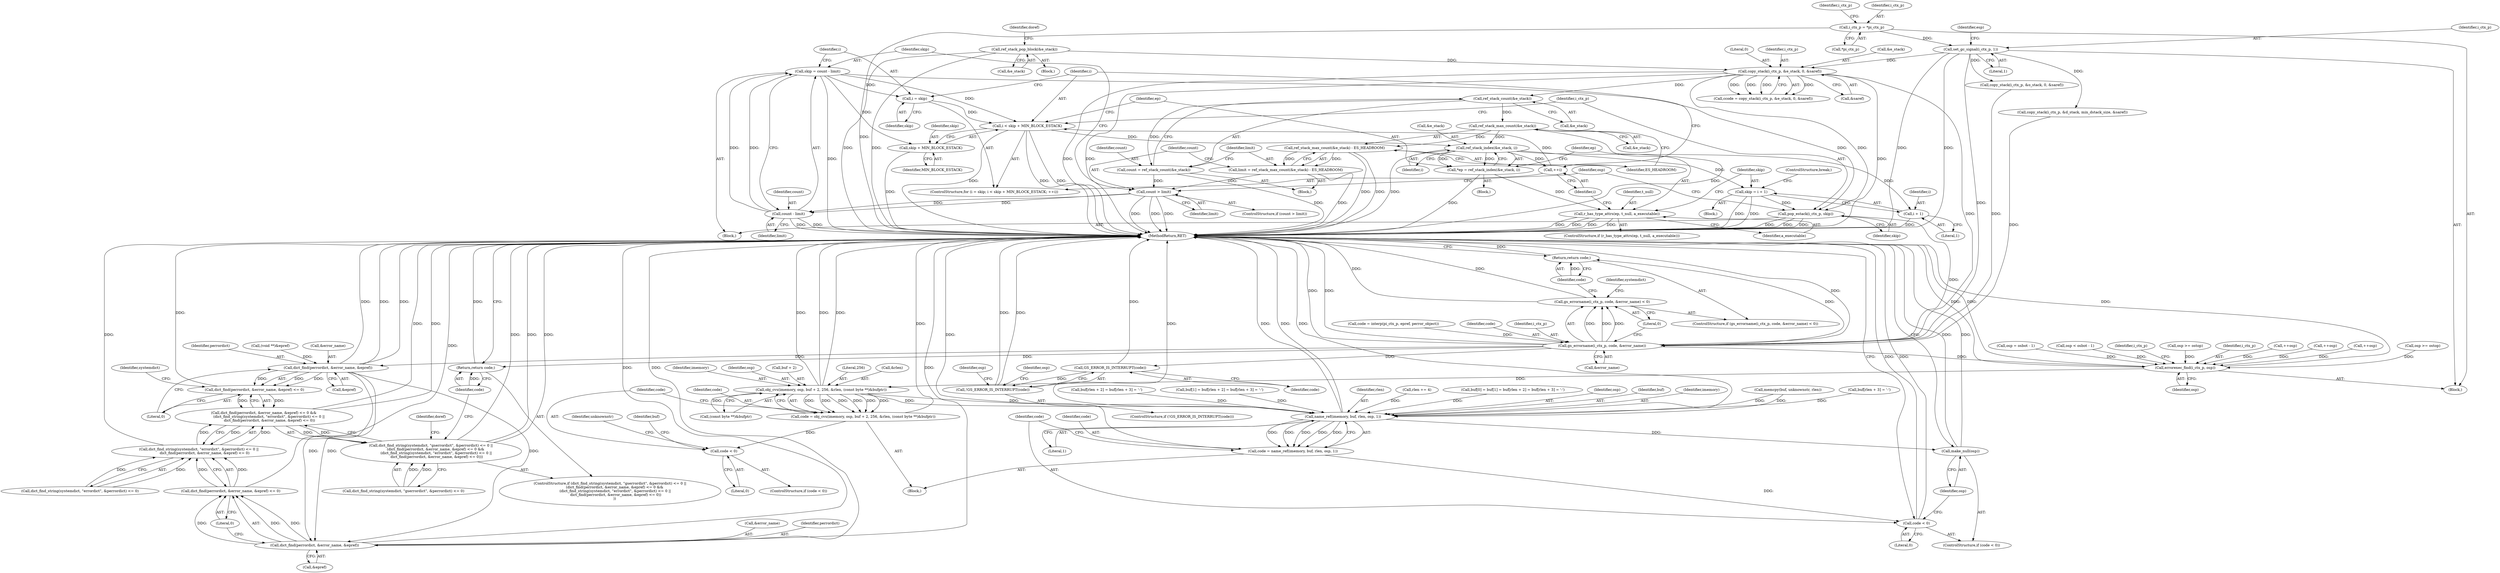 digraph "1_ghostscript_a6807394bd94b708be24758287b606154daaaed9@integer" {
"1000500" [label="(Call,skip = count - limit)"];
"1000502" [label="(Call,count - limit)"];
"1000495" [label="(Call,count > limit)"];
"1000481" [label="(Call,count = ref_stack_count(&e_stack))"];
"1000483" [label="(Call,ref_stack_count(&e_stack))"];
"1000466" [label="(Call,copy_stack(i_ctx_p, &e_stack, 0, &saref))"];
"1000264" [label="(Call,set_gc_signal(i_ctx_p, 1))"];
"1000235" [label="(Call,i_ctx_p = *pi_ctx_p)"];
"1000326" [label="(Call,ref_stack_pop_block(&e_stack))"];
"1000487" [label="(Call,limit = ref_stack_max_count(&e_stack) - ES_HEADROOM)"];
"1000489" [label="(Call,ref_stack_max_count(&e_stack) - ES_HEADROOM)"];
"1000490" [label="(Call,ref_stack_max_count(&e_stack))"];
"1000507" [label="(Call,i = skip)"];
"1000510" [label="(Call,i < skip + MIN_BLOCK_ESTACK)"];
"1000521" [label="(Call,ref_stack_index(&e_stack, i))"];
"1000515" [label="(Call,++i)"];
"1000519" [label="(Call,*ep = ref_stack_index(&e_stack, i))"];
"1000526" [label="(Call,r_has_type_attrs(ep, t_null, a_executable))"];
"1000531" [label="(Call,skip = i + 1)"];
"1000537" [label="(Call,pop_estack(i_ctx_p, skip))"];
"1000629" [label="(Call,gs_errorname(i_ctx_p, code, &error_name))"];
"1000628" [label="(Call,gs_errorname(i_ctx_p, code, &error_name) < 0)"];
"1000635" [label="(Return,return code;)"];
"1000648" [label="(Call,dict_find(perrordict, &error_name, &epref))"];
"1000647" [label="(Call,dict_find(perrordict, &error_name, &epref) <= 0)"];
"1000646" [label="(Call,dict_find(perrordict, &error_name, &epref) <= 0 &&\n         (dict_find_string(systemdict, \"errordict\", &perrordict) <= 0 ||\n          dict_find(perrordict, &error_name, &epref) <= 0))"];
"1000638" [label="(Call,dict_find_string(systemdict, \"gserrordict\", &perrordict) <= 0 ||\n        (dict_find(perrordict, &error_name, &epref) <= 0 &&\n         (dict_find_string(systemdict, \"errordict\", &perrordict) <= 0 ||\n          dict_find(perrordict, &error_name, &epref) <= 0)))"];
"1000655" [label="(Call,dict_find_string(systemdict, \"errordict\", &perrordict) <= 0 ||\n          dict_find(perrordict, &error_name, &epref) <= 0)"];
"1000664" [label="(Call,dict_find(perrordict, &error_name, &epref))"];
"1000663" [label="(Call,dict_find(perrordict, &error_name, &epref) <= 0)"];
"1000671" [label="(Return,return code;)"];
"1000683" [label="(Call,GS_ERROR_IS_INTERRUPT(code))"];
"1000682" [label="(Call,!GS_ERROR_IS_INTERRUPT(code))"];
"1000703" [label="(Call,errorexec_find(i_ctx_p, osp))"];
"1000713" [label="(Call,obj_cvs(imemory, osp, buf + 2, 256, &rlen, (const byte **)&bufptr))"];
"1000711" [label="(Call,code = obj_cvs(imemory, osp, buf + 2, 256, &rlen, (const byte **)&bufptr))"];
"1000727" [label="(Call,code < 0)"];
"1000771" [label="(Call,name_ref(imemory, buf, rlen, osp, 1))"];
"1000769" [label="(Call,code = name_ref(imemory, buf, rlen, osp, 1))"];
"1000778" [label="(Call,code < 0)"];
"1000781" [label="(Call,make_null(osp))"];
"1000533" [label="(Call,i + 1)"];
"1000512" [label="(Call,skip + MIN_BLOCK_ESTACK)"];
"1000700" [label="(Identifier,osp)"];
"1000490" [label="(Call,ref_stack_max_count(&e_stack))"];
"1000649" [label="(Identifier,perrordict)"];
"1000638" [label="(Call,dict_find_string(systemdict, \"gserrordict\", &perrordict) <= 0 ||\n        (dict_find(perrordict, &error_name, &epref) <= 0 &&\n         (dict_find_string(systemdict, \"errordict\", &perrordict) <= 0 ||\n          dict_find(perrordict, &error_name, &epref) <= 0)))"];
"1000491" [label="(Call,&e_stack)"];
"1000672" [label="(Identifier,code)"];
"1000687" [label="(Identifier,osp)"];
"1000689" [label="(Call,osp >= ostop)"];
"1000330" [label="(Identifier,doref)"];
"1000327" [label="(Call,&e_stack)"];
"1000726" [label="(ControlStructure,if (code < 0))"];
"1000634" [label="(Literal,0)"];
"1000782" [label="(Identifier,osp)"];
"1000532" [label="(Identifier,skip)"];
"1000269" [label="(Identifier,esp)"];
"1000479" [label="(Block,)"];
"1000780" [label="(Literal,0)"];
"1000537" [label="(Call,pop_estack(i_ctx_p, skip))"];
"1000783" [label="(MethodReturn,RET)"];
"1000139" [label="(Block,)"];
"1000727" [label="(Call,code < 0)"];
"1000747" [label="(Identifier,buf)"];
"1000528" [label="(Identifier,t_null)"];
"1000507" [label="(Call,i = skip)"];
"1000531" [label="(Call,skip = i + 1)"];
"1000674" [label="(Identifier,doref)"];
"1000377" [label="(Call,osp = osbot - 1)"];
"1000636" [label="(Identifier,code)"];
"1000647" [label="(Call,dict_find(perrordict, &error_name, &epref) <= 0)"];
"1000517" [label="(Block,)"];
"1000668" [label="(Call,&epref)"];
"1000326" [label="(Call,ref_stack_pop_block(&e_stack))"];
"1000778" [label="(Call,code < 0)"];
"1000538" [label="(Identifier,i_ctx_p)"];
"1000471" [label="(Call,&saref)"];
"1000527" [label="(Identifier,ep)"];
"1000722" [label="(Call,(const byte **)&bufptr)"];
"1000244" [label="(Identifier,i_ctx_p)"];
"1000203" [label="(Call,(void **)&epref)"];
"1000774" [label="(Identifier,rlen)"];
"1000635" [label="(Return,return code;)"];
"1000508" [label="(Identifier,i)"];
"1000641" [label="(Identifier,systemdict)"];
"1000733" [label="(Identifier,unknownstr)"];
"1000629" [label="(Call,gs_errorname(i_ctx_p, code, &error_name))"];
"1000372" [label="(Call,osp < osbot - 1)"];
"1000716" [label="(Call,buf + 2)"];
"1000708" [label="(Identifier,i_ctx_p)"];
"1000516" [label="(Identifier,i)"];
"1000536" [label="(ControlStructure,break;)"];
"1000684" [label="(Identifier,code)"];
"1000449" [label="(Call,osp >= ostop)"];
"1000666" [label="(Call,&error_name)"];
"1000525" [label="(ControlStructure,if (r_has_type_attrs(ep, t_null, a_executable)))"];
"1000710" [label="(Block,)"];
"1000543" [label="(Identifier,osp)"];
"1000766" [label="(Call,rlen += 4)"];
"1000513" [label="(Identifier,skip)"];
"1000712" [label="(Identifier,code)"];
"1000745" [label="(Call,buf[0] = buf[1] = buf[rlen + 2] = buf[rlen + 3] = '-')"];
"1000266" [label="(Literal,1)"];
"1000529" [label="(Identifier,a_executable)"];
"1000713" [label="(Call,obj_cvs(imemory, osp, buf + 2, 256, &rlen, (const byte **)&bufptr))"];
"1000775" [label="(Identifier,osp)"];
"1000704" [label="(Identifier,i_ctx_p)"];
"1000773" [label="(Identifier,buf)"];
"1000535" [label="(Literal,1)"];
"1000464" [label="(Call,ccode = copy_stack(i_ctx_p, &e_stack, 0, &saref))"];
"1000665" [label="(Identifier,perrordict)"];
"1000521" [label="(Call,ref_stack_index(&e_stack, i))"];
"1000526" [label="(Call,r_has_type_attrs(ep, t_null, a_executable))"];
"1000646" [label="(Call,dict_find(perrordict, &error_name, &epref) <= 0 &&\n         (dict_find_string(systemdict, \"errordict\", &perrordict) <= 0 ||\n          dict_find(perrordict, &error_name, &epref) <= 0))"];
"1000654" [label="(Literal,0)"];
"1000496" [label="(Identifier,count)"];
"1000520" [label="(Identifier,ep)"];
"1000777" [label="(ControlStructure,if (code < 0))"];
"1000581" [label="(Call,copy_stack(i_ctx_p, &o_stack, 0, &saref))"];
"1000522" [label="(Call,&e_stack)"];
"1000498" [label="(Block,)"];
"1000637" [label="(ControlStructure,if (dict_find_string(systemdict, \"gserrordict\", &perrordict) <= 0 ||\n        (dict_find(perrordict, &error_name, &epref) <= 0 &&\n         (dict_find_string(systemdict, \"errordict\", &perrordict) <= 0 ||\n          dict_find(perrordict, &error_name, &epref) <= 0))\n        ))"];
"1000639" [label="(Call,dict_find_string(systemdict, \"gserrordict\", &perrordict) <= 0)"];
"1000628" [label="(Call,gs_errorname(i_ctx_p, code, &error_name) < 0)"];
"1000719" [label="(Literal,256)"];
"1000511" [label="(Identifier,i)"];
"1000772" [label="(Identifier,imemory)"];
"1000720" [label="(Call,&rlen)"];
"1000648" [label="(Call,dict_find(perrordict, &error_name, &epref))"];
"1000470" [label="(Literal,0)"];
"1000236" [label="(Identifier,i_ctx_p)"];
"1000729" [label="(Literal,0)"];
"1000515" [label="(Call,++i)"];
"1000235" [label="(Call,i_ctx_p = *pi_ctx_p)"];
"1000502" [label="(Call,count - limit)"];
"1000514" [label="(Identifier,MIN_BLOCK_ESTACK)"];
"1000739" [label="(Call,memcpy(buf, unknownstr, rlen))"];
"1000489" [label="(Call,ref_stack_max_count(&e_stack) - ES_HEADROOM)"];
"1000488" [label="(Identifier,limit)"];
"1000682" [label="(Call,!GS_ERROR_IS_INTERRUPT(code))"];
"1000265" [label="(Identifier,i_ctx_p)"];
"1000482" [label="(Identifier,count)"];
"1000504" [label="(Identifier,limit)"];
"1000466" [label="(Call,copy_stack(i_ctx_p, &e_stack, 0, &saref))"];
"1000779" [label="(Identifier,code)"];
"1000509" [label="(Identifier,skip)"];
"1000627" [label="(ControlStructure,if (gs_errorname(i_ctx_p, code, &error_name) < 0))"];
"1000229" [label="(Call,code = interp(pi_ctx_p, epref, perror_object))"];
"1000481" [label="(Call,count = ref_stack_count(&e_stack))"];
"1000542" [label="(Call,++osp)"];
"1000728" [label="(Identifier,code)"];
"1000705" [label="(Identifier,osp)"];
"1000510" [label="(Call,i < skip + MIN_BLOCK_ESTACK)"];
"1000512" [label="(Call,skip + MIN_BLOCK_ESTACK)"];
"1000424" [label="(Call,++osp)"];
"1000533" [label="(Call,i + 1)"];
"1000493" [label="(Identifier,ES_HEADROOM)"];
"1000497" [label="(Identifier,limit)"];
"1000632" [label="(Call,&error_name)"];
"1000524" [label="(Identifier,i)"];
"1000769" [label="(Call,code = name_ref(imemory, buf, rlen, osp, 1))"];
"1000759" [label="(Call,buf[rlen + 3] = '-')"];
"1000237" [label="(Call,*pi_ctx_p)"];
"1000703" [label="(Call,errorexec_find(i_ctx_p, osp))"];
"1000530" [label="(Block,)"];
"1000770" [label="(Identifier,code)"];
"1000631" [label="(Identifier,code)"];
"1000539" [label="(Identifier,skip)"];
"1000404" [label="(Call,copy_stack(i_ctx_p, &d_stack, min_dstack_size, &saref))"];
"1000656" [label="(Call,dict_find_string(systemdict, \"errordict\", &perrordict) <= 0)"];
"1000681" [label="(ControlStructure,if (!GS_ERROR_IS_INTERRUPT(code)))"];
"1000467" [label="(Identifier,i_ctx_p)"];
"1000500" [label="(Call,skip = count - limit)"];
"1000494" [label="(ControlStructure,if (count > limit))"];
"1000483" [label="(Call,ref_stack_count(&e_stack))"];
"1000652" [label="(Call,&epref)"];
"1000599" [label="(Call,++osp)"];
"1000519" [label="(Call,*ep = ref_stack_index(&e_stack, i))"];
"1000664" [label="(Call,dict_find(perrordict, &error_name, &epref))"];
"1000276" [label="(Block,)"];
"1000506" [label="(ControlStructure,for (i = skip; i < skip + MIN_BLOCK_ESTACK; ++i))"];
"1000714" [label="(Identifier,imemory)"];
"1000753" [label="(Call,buf[rlen + 2] = buf[rlen + 3] = '-')"];
"1000264" [label="(Call,set_gc_signal(i_ctx_p, 1))"];
"1000671" [label="(Return,return code;)"];
"1000655" [label="(Call,dict_find_string(systemdict, \"errordict\", &perrordict) <= 0 ||\n          dict_find(perrordict, &error_name, &epref) <= 0)"];
"1000711" [label="(Call,code = obj_cvs(imemory, osp, buf + 2, 256, &rlen, (const byte **)&bufptr))"];
"1000650" [label="(Call,&error_name)"];
"1000663" [label="(Call,dict_find(perrordict, &error_name, &epref) <= 0)"];
"1000771" [label="(Call,name_ref(imemory, buf, rlen, osp, 1))"];
"1000658" [label="(Identifier,systemdict)"];
"1000503" [label="(Identifier,count)"];
"1000534" [label="(Identifier,i)"];
"1000484" [label="(Call,&e_stack)"];
"1000468" [label="(Call,&e_stack)"];
"1000630" [label="(Identifier,i_ctx_p)"];
"1000749" [label="(Call,buf[1] = buf[rlen + 2] = buf[rlen + 3] = '-')"];
"1000501" [label="(Identifier,skip)"];
"1000683" [label="(Call,GS_ERROR_IS_INTERRUPT(code))"];
"1000670" [label="(Literal,0)"];
"1000487" [label="(Call,limit = ref_stack_max_count(&e_stack) - ES_HEADROOM)"];
"1000715" [label="(Identifier,osp)"];
"1000781" [label="(Call,make_null(osp))"];
"1000495" [label="(Call,count > limit)"];
"1000776" [label="(Literal,1)"];
"1000500" -> "1000498"  [label="AST: "];
"1000500" -> "1000502"  [label="CFG: "];
"1000501" -> "1000500"  [label="AST: "];
"1000502" -> "1000500"  [label="AST: "];
"1000508" -> "1000500"  [label="CFG: "];
"1000500" -> "1000783"  [label="DDG: "];
"1000502" -> "1000500"  [label="DDG: "];
"1000502" -> "1000500"  [label="DDG: "];
"1000500" -> "1000507"  [label="DDG: "];
"1000500" -> "1000510"  [label="DDG: "];
"1000500" -> "1000512"  [label="DDG: "];
"1000500" -> "1000537"  [label="DDG: "];
"1000502" -> "1000504"  [label="CFG: "];
"1000503" -> "1000502"  [label="AST: "];
"1000504" -> "1000502"  [label="AST: "];
"1000502" -> "1000783"  [label="DDG: "];
"1000502" -> "1000783"  [label="DDG: "];
"1000495" -> "1000502"  [label="DDG: "];
"1000495" -> "1000502"  [label="DDG: "];
"1000495" -> "1000494"  [label="AST: "];
"1000495" -> "1000497"  [label="CFG: "];
"1000496" -> "1000495"  [label="AST: "];
"1000497" -> "1000495"  [label="AST: "];
"1000501" -> "1000495"  [label="CFG: "];
"1000543" -> "1000495"  [label="CFG: "];
"1000495" -> "1000783"  [label="DDG: "];
"1000495" -> "1000783"  [label="DDG: "];
"1000495" -> "1000783"  [label="DDG: "];
"1000481" -> "1000495"  [label="DDG: "];
"1000487" -> "1000495"  [label="DDG: "];
"1000481" -> "1000479"  [label="AST: "];
"1000481" -> "1000483"  [label="CFG: "];
"1000482" -> "1000481"  [label="AST: "];
"1000483" -> "1000481"  [label="AST: "];
"1000488" -> "1000481"  [label="CFG: "];
"1000481" -> "1000783"  [label="DDG: "];
"1000483" -> "1000481"  [label="DDG: "];
"1000483" -> "1000484"  [label="CFG: "];
"1000484" -> "1000483"  [label="AST: "];
"1000466" -> "1000483"  [label="DDG: "];
"1000483" -> "1000490"  [label="DDG: "];
"1000466" -> "1000464"  [label="AST: "];
"1000466" -> "1000471"  [label="CFG: "];
"1000467" -> "1000466"  [label="AST: "];
"1000468" -> "1000466"  [label="AST: "];
"1000470" -> "1000466"  [label="AST: "];
"1000471" -> "1000466"  [label="AST: "];
"1000464" -> "1000466"  [label="CFG: "];
"1000466" -> "1000783"  [label="DDG: "];
"1000466" -> "1000783"  [label="DDG: "];
"1000466" -> "1000783"  [label="DDG: "];
"1000466" -> "1000464"  [label="DDG: "];
"1000466" -> "1000464"  [label="DDG: "];
"1000466" -> "1000464"  [label="DDG: "];
"1000466" -> "1000464"  [label="DDG: "];
"1000264" -> "1000466"  [label="DDG: "];
"1000326" -> "1000466"  [label="DDG: "];
"1000466" -> "1000537"  [label="DDG: "];
"1000466" -> "1000629"  [label="DDG: "];
"1000264" -> "1000139"  [label="AST: "];
"1000264" -> "1000266"  [label="CFG: "];
"1000265" -> "1000264"  [label="AST: "];
"1000266" -> "1000264"  [label="AST: "];
"1000269" -> "1000264"  [label="CFG: "];
"1000264" -> "1000783"  [label="DDG: "];
"1000264" -> "1000783"  [label="DDG: "];
"1000235" -> "1000264"  [label="DDG: "];
"1000264" -> "1000404"  [label="DDG: "];
"1000264" -> "1000581"  [label="DDG: "];
"1000264" -> "1000629"  [label="DDG: "];
"1000235" -> "1000139"  [label="AST: "];
"1000235" -> "1000237"  [label="CFG: "];
"1000236" -> "1000235"  [label="AST: "];
"1000237" -> "1000235"  [label="AST: "];
"1000244" -> "1000235"  [label="CFG: "];
"1000235" -> "1000783"  [label="DDG: "];
"1000326" -> "1000276"  [label="AST: "];
"1000326" -> "1000327"  [label="CFG: "];
"1000327" -> "1000326"  [label="AST: "];
"1000330" -> "1000326"  [label="CFG: "];
"1000326" -> "1000783"  [label="DDG: "];
"1000326" -> "1000783"  [label="DDG: "];
"1000487" -> "1000479"  [label="AST: "];
"1000487" -> "1000489"  [label="CFG: "];
"1000488" -> "1000487"  [label="AST: "];
"1000489" -> "1000487"  [label="AST: "];
"1000496" -> "1000487"  [label="CFG: "];
"1000487" -> "1000783"  [label="DDG: "];
"1000489" -> "1000487"  [label="DDG: "];
"1000489" -> "1000487"  [label="DDG: "];
"1000489" -> "1000493"  [label="CFG: "];
"1000490" -> "1000489"  [label="AST: "];
"1000493" -> "1000489"  [label="AST: "];
"1000489" -> "1000783"  [label="DDG: "];
"1000489" -> "1000783"  [label="DDG: "];
"1000490" -> "1000489"  [label="DDG: "];
"1000490" -> "1000491"  [label="CFG: "];
"1000491" -> "1000490"  [label="AST: "];
"1000493" -> "1000490"  [label="CFG: "];
"1000490" -> "1000783"  [label="DDG: "];
"1000490" -> "1000521"  [label="DDG: "];
"1000507" -> "1000506"  [label="AST: "];
"1000507" -> "1000509"  [label="CFG: "];
"1000508" -> "1000507"  [label="AST: "];
"1000509" -> "1000507"  [label="AST: "];
"1000511" -> "1000507"  [label="CFG: "];
"1000507" -> "1000510"  [label="DDG: "];
"1000510" -> "1000506"  [label="AST: "];
"1000510" -> "1000512"  [label="CFG: "];
"1000511" -> "1000510"  [label="AST: "];
"1000512" -> "1000510"  [label="AST: "];
"1000520" -> "1000510"  [label="CFG: "];
"1000538" -> "1000510"  [label="CFG: "];
"1000510" -> "1000783"  [label="DDG: "];
"1000510" -> "1000783"  [label="DDG: "];
"1000510" -> "1000783"  [label="DDG: "];
"1000515" -> "1000510"  [label="DDG: "];
"1000510" -> "1000521"  [label="DDG: "];
"1000521" -> "1000519"  [label="AST: "];
"1000521" -> "1000524"  [label="CFG: "];
"1000522" -> "1000521"  [label="AST: "];
"1000524" -> "1000521"  [label="AST: "];
"1000519" -> "1000521"  [label="CFG: "];
"1000521" -> "1000783"  [label="DDG: "];
"1000521" -> "1000515"  [label="DDG: "];
"1000521" -> "1000519"  [label="DDG: "];
"1000521" -> "1000519"  [label="DDG: "];
"1000521" -> "1000531"  [label="DDG: "];
"1000521" -> "1000533"  [label="DDG: "];
"1000515" -> "1000506"  [label="AST: "];
"1000515" -> "1000516"  [label="CFG: "];
"1000516" -> "1000515"  [label="AST: "];
"1000511" -> "1000515"  [label="CFG: "];
"1000519" -> "1000517"  [label="AST: "];
"1000520" -> "1000519"  [label="AST: "];
"1000527" -> "1000519"  [label="CFG: "];
"1000519" -> "1000783"  [label="DDG: "];
"1000519" -> "1000526"  [label="DDG: "];
"1000526" -> "1000525"  [label="AST: "];
"1000526" -> "1000529"  [label="CFG: "];
"1000527" -> "1000526"  [label="AST: "];
"1000528" -> "1000526"  [label="AST: "];
"1000529" -> "1000526"  [label="AST: "];
"1000532" -> "1000526"  [label="CFG: "];
"1000516" -> "1000526"  [label="CFG: "];
"1000526" -> "1000783"  [label="DDG: "];
"1000526" -> "1000783"  [label="DDG: "];
"1000526" -> "1000783"  [label="DDG: "];
"1000526" -> "1000783"  [label="DDG: "];
"1000531" -> "1000530"  [label="AST: "];
"1000531" -> "1000533"  [label="CFG: "];
"1000532" -> "1000531"  [label="AST: "];
"1000533" -> "1000531"  [label="AST: "];
"1000536" -> "1000531"  [label="CFG: "];
"1000531" -> "1000783"  [label="DDG: "];
"1000531" -> "1000783"  [label="DDG: "];
"1000531" -> "1000537"  [label="DDG: "];
"1000537" -> "1000498"  [label="AST: "];
"1000537" -> "1000539"  [label="CFG: "];
"1000538" -> "1000537"  [label="AST: "];
"1000539" -> "1000537"  [label="AST: "];
"1000543" -> "1000537"  [label="CFG: "];
"1000537" -> "1000783"  [label="DDG: "];
"1000537" -> "1000783"  [label="DDG: "];
"1000537" -> "1000783"  [label="DDG: "];
"1000537" -> "1000629"  [label="DDG: "];
"1000629" -> "1000628"  [label="AST: "];
"1000629" -> "1000632"  [label="CFG: "];
"1000630" -> "1000629"  [label="AST: "];
"1000631" -> "1000629"  [label="AST: "];
"1000632" -> "1000629"  [label="AST: "];
"1000634" -> "1000629"  [label="CFG: "];
"1000629" -> "1000783"  [label="DDG: "];
"1000629" -> "1000783"  [label="DDG: "];
"1000629" -> "1000783"  [label="DDG: "];
"1000629" -> "1000628"  [label="DDG: "];
"1000629" -> "1000628"  [label="DDG: "];
"1000629" -> "1000628"  [label="DDG: "];
"1000404" -> "1000629"  [label="DDG: "];
"1000581" -> "1000629"  [label="DDG: "];
"1000229" -> "1000629"  [label="DDG: "];
"1000629" -> "1000635"  [label="DDG: "];
"1000629" -> "1000648"  [label="DDG: "];
"1000629" -> "1000671"  [label="DDG: "];
"1000629" -> "1000683"  [label="DDG: "];
"1000629" -> "1000703"  [label="DDG: "];
"1000628" -> "1000627"  [label="AST: "];
"1000628" -> "1000634"  [label="CFG: "];
"1000634" -> "1000628"  [label="AST: "];
"1000636" -> "1000628"  [label="CFG: "];
"1000641" -> "1000628"  [label="CFG: "];
"1000628" -> "1000783"  [label="DDG: "];
"1000628" -> "1000783"  [label="DDG: "];
"1000635" -> "1000627"  [label="AST: "];
"1000635" -> "1000636"  [label="CFG: "];
"1000636" -> "1000635"  [label="AST: "];
"1000783" -> "1000635"  [label="CFG: "];
"1000635" -> "1000783"  [label="DDG: "];
"1000636" -> "1000635"  [label="DDG: "];
"1000648" -> "1000647"  [label="AST: "];
"1000648" -> "1000652"  [label="CFG: "];
"1000649" -> "1000648"  [label="AST: "];
"1000650" -> "1000648"  [label="AST: "];
"1000652" -> "1000648"  [label="AST: "];
"1000654" -> "1000648"  [label="CFG: "];
"1000648" -> "1000783"  [label="DDG: "];
"1000648" -> "1000783"  [label="DDG: "];
"1000648" -> "1000783"  [label="DDG: "];
"1000648" -> "1000647"  [label="DDG: "];
"1000648" -> "1000647"  [label="DDG: "];
"1000648" -> "1000647"  [label="DDG: "];
"1000203" -> "1000648"  [label="DDG: "];
"1000648" -> "1000664"  [label="DDG: "];
"1000648" -> "1000664"  [label="DDG: "];
"1000648" -> "1000664"  [label="DDG: "];
"1000647" -> "1000646"  [label="AST: "];
"1000647" -> "1000654"  [label="CFG: "];
"1000654" -> "1000647"  [label="AST: "];
"1000658" -> "1000647"  [label="CFG: "];
"1000646" -> "1000647"  [label="CFG: "];
"1000647" -> "1000783"  [label="DDG: "];
"1000647" -> "1000646"  [label="DDG: "];
"1000647" -> "1000646"  [label="DDG: "];
"1000646" -> "1000638"  [label="AST: "];
"1000646" -> "1000655"  [label="CFG: "];
"1000655" -> "1000646"  [label="AST: "];
"1000638" -> "1000646"  [label="CFG: "];
"1000646" -> "1000783"  [label="DDG: "];
"1000646" -> "1000783"  [label="DDG: "];
"1000646" -> "1000638"  [label="DDG: "];
"1000646" -> "1000638"  [label="DDG: "];
"1000655" -> "1000646"  [label="DDG: "];
"1000655" -> "1000646"  [label="DDG: "];
"1000646" -> "1000655"  [label="DDG: "];
"1000638" -> "1000637"  [label="AST: "];
"1000638" -> "1000639"  [label="CFG: "];
"1000639" -> "1000638"  [label="AST: "];
"1000672" -> "1000638"  [label="CFG: "];
"1000674" -> "1000638"  [label="CFG: "];
"1000638" -> "1000783"  [label="DDG: "];
"1000638" -> "1000783"  [label="DDG: "];
"1000638" -> "1000783"  [label="DDG: "];
"1000639" -> "1000638"  [label="DDG: "];
"1000639" -> "1000638"  [label="DDG: "];
"1000655" -> "1000656"  [label="CFG: "];
"1000655" -> "1000663"  [label="CFG: "];
"1000656" -> "1000655"  [label="AST: "];
"1000663" -> "1000655"  [label="AST: "];
"1000655" -> "1000783"  [label="DDG: "];
"1000656" -> "1000655"  [label="DDG: "];
"1000656" -> "1000655"  [label="DDG: "];
"1000663" -> "1000655"  [label="DDG: "];
"1000663" -> "1000655"  [label="DDG: "];
"1000664" -> "1000663"  [label="AST: "];
"1000664" -> "1000668"  [label="CFG: "];
"1000665" -> "1000664"  [label="AST: "];
"1000666" -> "1000664"  [label="AST: "];
"1000668" -> "1000664"  [label="AST: "];
"1000670" -> "1000664"  [label="CFG: "];
"1000664" -> "1000783"  [label="DDG: "];
"1000664" -> "1000783"  [label="DDG: "];
"1000664" -> "1000783"  [label="DDG: "];
"1000664" -> "1000663"  [label="DDG: "];
"1000664" -> "1000663"  [label="DDG: "];
"1000664" -> "1000663"  [label="DDG: "];
"1000663" -> "1000670"  [label="CFG: "];
"1000670" -> "1000663"  [label="AST: "];
"1000663" -> "1000783"  [label="DDG: "];
"1000671" -> "1000637"  [label="AST: "];
"1000671" -> "1000672"  [label="CFG: "];
"1000672" -> "1000671"  [label="AST: "];
"1000783" -> "1000671"  [label="CFG: "];
"1000671" -> "1000783"  [label="DDG: "];
"1000672" -> "1000671"  [label="DDG: "];
"1000683" -> "1000682"  [label="AST: "];
"1000683" -> "1000684"  [label="CFG: "];
"1000684" -> "1000683"  [label="AST: "];
"1000682" -> "1000683"  [label="CFG: "];
"1000683" -> "1000783"  [label="DDG: "];
"1000683" -> "1000682"  [label="DDG: "];
"1000682" -> "1000681"  [label="AST: "];
"1000687" -> "1000682"  [label="CFG: "];
"1000700" -> "1000682"  [label="CFG: "];
"1000682" -> "1000783"  [label="DDG: "];
"1000682" -> "1000783"  [label="DDG: "];
"1000703" -> "1000139"  [label="AST: "];
"1000703" -> "1000705"  [label="CFG: "];
"1000704" -> "1000703"  [label="AST: "];
"1000705" -> "1000703"  [label="AST: "];
"1000708" -> "1000703"  [label="CFG: "];
"1000703" -> "1000783"  [label="DDG: "];
"1000703" -> "1000783"  [label="DDG: "];
"1000703" -> "1000783"  [label="DDG: "];
"1000689" -> "1000703"  [label="DDG: "];
"1000599" -> "1000703"  [label="DDG: "];
"1000449" -> "1000703"  [label="DDG: "];
"1000542" -> "1000703"  [label="DDG: "];
"1000377" -> "1000703"  [label="DDG: "];
"1000424" -> "1000703"  [label="DDG: "];
"1000372" -> "1000703"  [label="DDG: "];
"1000703" -> "1000713"  [label="DDG: "];
"1000713" -> "1000711"  [label="AST: "];
"1000713" -> "1000722"  [label="CFG: "];
"1000714" -> "1000713"  [label="AST: "];
"1000715" -> "1000713"  [label="AST: "];
"1000716" -> "1000713"  [label="AST: "];
"1000719" -> "1000713"  [label="AST: "];
"1000720" -> "1000713"  [label="AST: "];
"1000722" -> "1000713"  [label="AST: "];
"1000711" -> "1000713"  [label="CFG: "];
"1000713" -> "1000783"  [label="DDG: "];
"1000713" -> "1000783"  [label="DDG: "];
"1000713" -> "1000783"  [label="DDG: "];
"1000713" -> "1000711"  [label="DDG: "];
"1000713" -> "1000711"  [label="DDG: "];
"1000713" -> "1000711"  [label="DDG: "];
"1000713" -> "1000711"  [label="DDG: "];
"1000713" -> "1000711"  [label="DDG: "];
"1000713" -> "1000711"  [label="DDG: "];
"1000722" -> "1000713"  [label="DDG: "];
"1000713" -> "1000771"  [label="DDG: "];
"1000713" -> "1000771"  [label="DDG: "];
"1000711" -> "1000710"  [label="AST: "];
"1000712" -> "1000711"  [label="AST: "];
"1000728" -> "1000711"  [label="CFG: "];
"1000711" -> "1000783"  [label="DDG: "];
"1000711" -> "1000727"  [label="DDG: "];
"1000727" -> "1000726"  [label="AST: "];
"1000727" -> "1000729"  [label="CFG: "];
"1000728" -> "1000727"  [label="AST: "];
"1000729" -> "1000727"  [label="AST: "];
"1000733" -> "1000727"  [label="CFG: "];
"1000747" -> "1000727"  [label="CFG: "];
"1000771" -> "1000769"  [label="AST: "];
"1000771" -> "1000776"  [label="CFG: "];
"1000772" -> "1000771"  [label="AST: "];
"1000773" -> "1000771"  [label="AST: "];
"1000774" -> "1000771"  [label="AST: "];
"1000775" -> "1000771"  [label="AST: "];
"1000776" -> "1000771"  [label="AST: "];
"1000769" -> "1000771"  [label="CFG: "];
"1000771" -> "1000783"  [label="DDG: "];
"1000771" -> "1000783"  [label="DDG: "];
"1000771" -> "1000783"  [label="DDG: "];
"1000771" -> "1000783"  [label="DDG: "];
"1000771" -> "1000769"  [label="DDG: "];
"1000771" -> "1000769"  [label="DDG: "];
"1000771" -> "1000769"  [label="DDG: "];
"1000771" -> "1000769"  [label="DDG: "];
"1000771" -> "1000769"  [label="DDG: "];
"1000753" -> "1000771"  [label="DDG: "];
"1000749" -> "1000771"  [label="DDG: "];
"1000759" -> "1000771"  [label="DDG: "];
"1000745" -> "1000771"  [label="DDG: "];
"1000739" -> "1000771"  [label="DDG: "];
"1000739" -> "1000771"  [label="DDG: "];
"1000766" -> "1000771"  [label="DDG: "];
"1000771" -> "1000781"  [label="DDG: "];
"1000769" -> "1000710"  [label="AST: "];
"1000770" -> "1000769"  [label="AST: "];
"1000779" -> "1000769"  [label="CFG: "];
"1000769" -> "1000783"  [label="DDG: "];
"1000769" -> "1000778"  [label="DDG: "];
"1000778" -> "1000777"  [label="AST: "];
"1000778" -> "1000780"  [label="CFG: "];
"1000779" -> "1000778"  [label="AST: "];
"1000780" -> "1000778"  [label="AST: "];
"1000782" -> "1000778"  [label="CFG: "];
"1000783" -> "1000778"  [label="CFG: "];
"1000778" -> "1000783"  [label="DDG: "];
"1000778" -> "1000783"  [label="DDG: "];
"1000781" -> "1000777"  [label="AST: "];
"1000781" -> "1000782"  [label="CFG: "];
"1000782" -> "1000781"  [label="AST: "];
"1000783" -> "1000781"  [label="CFG: "];
"1000781" -> "1000783"  [label="DDG: "];
"1000781" -> "1000783"  [label="DDG: "];
"1000533" -> "1000535"  [label="CFG: "];
"1000534" -> "1000533"  [label="AST: "];
"1000535" -> "1000533"  [label="AST: "];
"1000533" -> "1000783"  [label="DDG: "];
"1000512" -> "1000514"  [label="CFG: "];
"1000513" -> "1000512"  [label="AST: "];
"1000514" -> "1000512"  [label="AST: "];
"1000512" -> "1000783"  [label="DDG: "];
}
